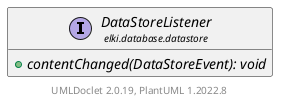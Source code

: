 @startuml
    remove .*\.(Instance|Par|Parameterizer|Factory)$
    set namespaceSeparator none
    hide empty fields
    hide empty methods

    interface "<size:14>DataStoreListener\n<size:10>elki.database.datastore" as elki.database.datastore.DataStoreListener [[DataStoreListener.html]] {
        {abstract} +contentChanged(DataStoreEvent): void
    }

    center footer UMLDoclet 2.0.19, PlantUML 1.2022.8
@enduml
